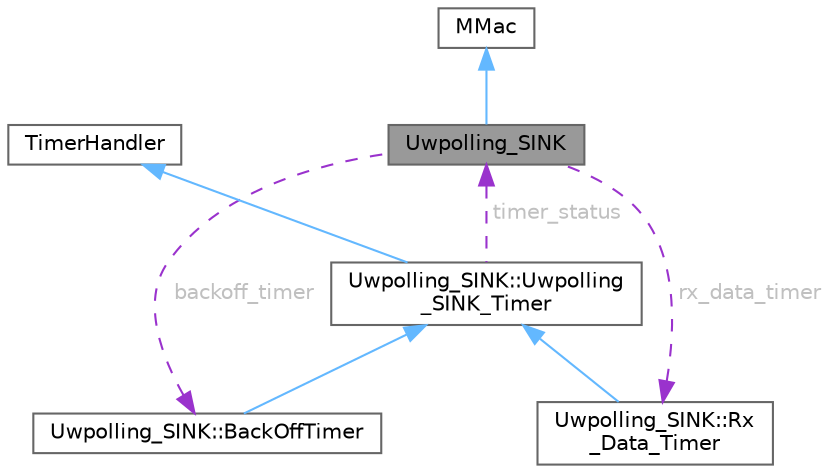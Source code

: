 digraph "Uwpolling_SINK"
{
 // LATEX_PDF_SIZE
  bgcolor="transparent";
  edge [fontname=Helvetica,fontsize=10,labelfontname=Helvetica,labelfontsize=10];
  node [fontname=Helvetica,fontsize=10,shape=box,height=0.2,width=0.4];
  Node1 [id="Node000001",label="Uwpolling_SINK",height=0.2,width=0.4,color="gray40", fillcolor="grey60", style="filled", fontcolor="black",tooltip="Class used to represents the UWPOLLING MAC layer of a node."];
  Node2 -> Node1 [id="edge1_Node000001_Node000002",dir="back",color="steelblue1",style="solid",tooltip=" "];
  Node2 [id="Node000002",label="MMac",height=0.2,width=0.4,color="gray40", fillcolor="white", style="filled",tooltip=" "];
  Node3 -> Node1 [id="edge2_Node000001_Node000003",dir="back",color="darkorchid3",style="dashed",tooltip=" ",label=" backoff_timer",fontcolor="grey" ];
  Node3 [id="Node000003",label="Uwpolling_SINK::BackOffTimer",height=0.2,width=0.4,color="gray40", fillcolor="white", style="filled",URL="$classUwpolling__SINK_1_1BackOffTimer.html",tooltip="Class (inherited from Uwpolling_SINK_Timer) used to handle the time of backoff of the node before tra..."];
  Node4 -> Node3 [id="edge3_Node000003_Node000004",dir="back",color="steelblue1",style="solid",tooltip=" "];
  Node4 [id="Node000004",label="Uwpolling_SINK::Uwpolling\l_SINK_Timer",height=0.2,width=0.4,color="gray40", fillcolor="white", style="filled",URL="$classUwpolling__SINK_1_1Uwpolling__SINK__Timer.html",tooltip="Class that describes the timer in the SINK."];
  Node5 -> Node4 [id="edge4_Node000004_Node000005",dir="back",color="steelblue1",style="solid",tooltip=" "];
  Node5 [id="Node000005",label="TimerHandler",height=0.2,width=0.4,color="gray40", fillcolor="white", style="filled",tooltip=" "];
  Node1 -> Node4 [id="edge5_Node000004_Node000001",dir="back",color="darkorchid3",style="dashed",tooltip=" ",label=" timer_status",fontcolor="grey" ];
  Node6 -> Node1 [id="edge6_Node000001_Node000006",dir="back",color="darkorchid3",style="dashed",tooltip=" ",label=" rx_data_timer",fontcolor="grey" ];
  Node6 [id="Node000006",label="Uwpolling_SINK::Rx\l_Data_Timer",height=0.2,width=0.4,color="gray40", fillcolor="white", style="filled",URL="$classUwpolling__SINK_1_1Rx__Data__Timer.html",tooltip="Class (inherited from Uwpolling_SINK_Timer) used to handle the time in which the NODE wait for the DA..."];
  Node4 -> Node6 [id="edge7_Node000006_Node000004",dir="back",color="steelblue1",style="solid",tooltip=" "];
}

